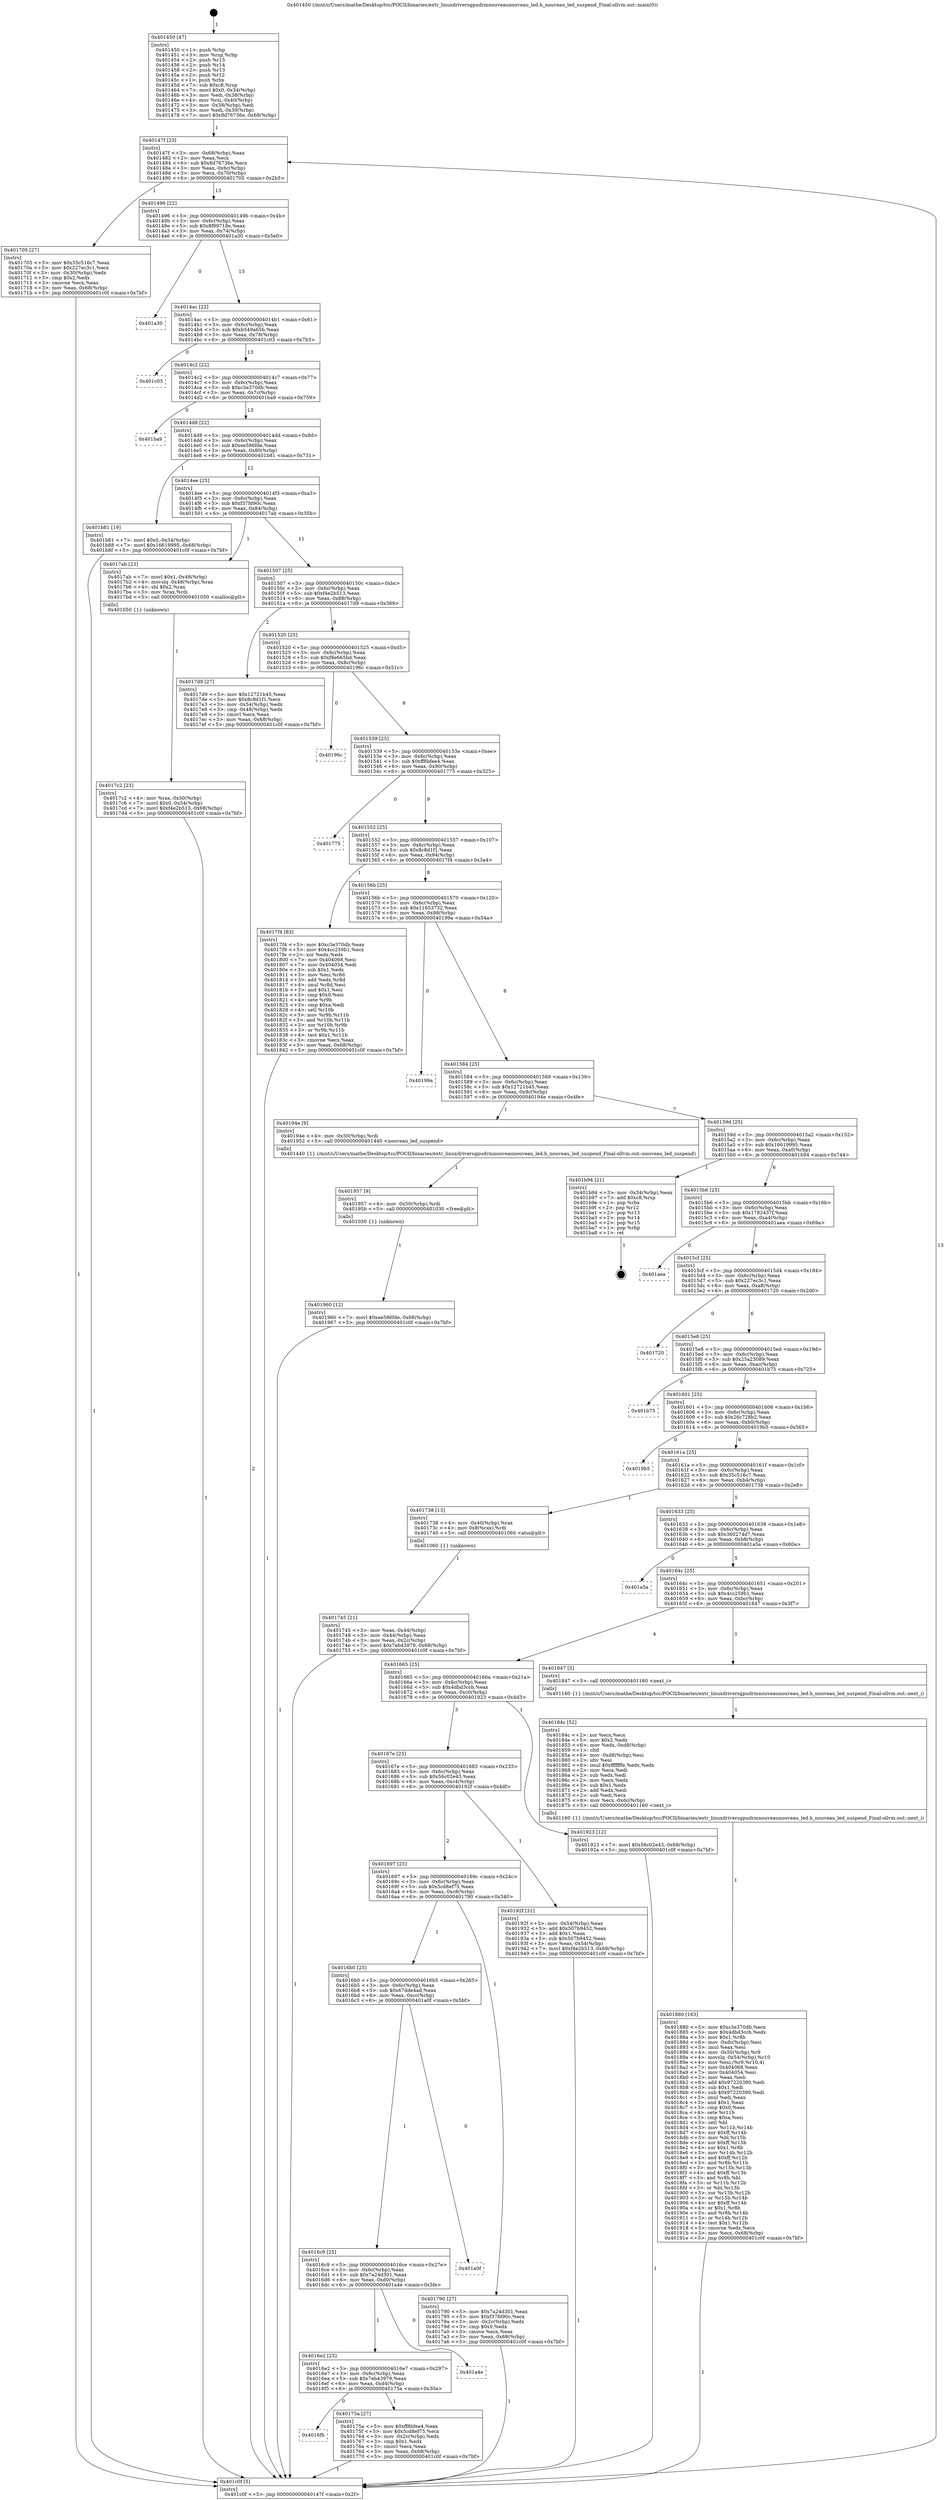 digraph "0x401450" {
  label = "0x401450 (/mnt/c/Users/mathe/Desktop/tcc/POCII/binaries/extr_linuxdriversgpudrmnouveaunouveau_led.h_nouveau_led_suspend_Final-ollvm.out::main(0))"
  labelloc = "t"
  node[shape=record]

  Entry [label="",width=0.3,height=0.3,shape=circle,fillcolor=black,style=filled]
  "0x40147f" [label="{
     0x40147f [23]\l
     | [instrs]\l
     &nbsp;&nbsp;0x40147f \<+3\>: mov -0x68(%rbp),%eax\l
     &nbsp;&nbsp;0x401482 \<+2\>: mov %eax,%ecx\l
     &nbsp;&nbsp;0x401484 \<+6\>: sub $0x8d76736e,%ecx\l
     &nbsp;&nbsp;0x40148a \<+3\>: mov %eax,-0x6c(%rbp)\l
     &nbsp;&nbsp;0x40148d \<+3\>: mov %ecx,-0x70(%rbp)\l
     &nbsp;&nbsp;0x401490 \<+6\>: je 0000000000401705 \<main+0x2b5\>\l
  }"]
  "0x401705" [label="{
     0x401705 [27]\l
     | [instrs]\l
     &nbsp;&nbsp;0x401705 \<+5\>: mov $0x35c516c7,%eax\l
     &nbsp;&nbsp;0x40170a \<+5\>: mov $0x227ec3c1,%ecx\l
     &nbsp;&nbsp;0x40170f \<+3\>: mov -0x30(%rbp),%edx\l
     &nbsp;&nbsp;0x401712 \<+3\>: cmp $0x2,%edx\l
     &nbsp;&nbsp;0x401715 \<+3\>: cmovne %ecx,%eax\l
     &nbsp;&nbsp;0x401718 \<+3\>: mov %eax,-0x68(%rbp)\l
     &nbsp;&nbsp;0x40171b \<+5\>: jmp 0000000000401c0f \<main+0x7bf\>\l
  }"]
  "0x401496" [label="{
     0x401496 [22]\l
     | [instrs]\l
     &nbsp;&nbsp;0x401496 \<+5\>: jmp 000000000040149b \<main+0x4b\>\l
     &nbsp;&nbsp;0x40149b \<+3\>: mov -0x6c(%rbp),%eax\l
     &nbsp;&nbsp;0x40149e \<+5\>: sub $0x8f99718e,%eax\l
     &nbsp;&nbsp;0x4014a3 \<+3\>: mov %eax,-0x74(%rbp)\l
     &nbsp;&nbsp;0x4014a6 \<+6\>: je 0000000000401a30 \<main+0x5e0\>\l
  }"]
  "0x401c0f" [label="{
     0x401c0f [5]\l
     | [instrs]\l
     &nbsp;&nbsp;0x401c0f \<+5\>: jmp 000000000040147f \<main+0x2f\>\l
  }"]
  "0x401450" [label="{
     0x401450 [47]\l
     | [instrs]\l
     &nbsp;&nbsp;0x401450 \<+1\>: push %rbp\l
     &nbsp;&nbsp;0x401451 \<+3\>: mov %rsp,%rbp\l
     &nbsp;&nbsp;0x401454 \<+2\>: push %r15\l
     &nbsp;&nbsp;0x401456 \<+2\>: push %r14\l
     &nbsp;&nbsp;0x401458 \<+2\>: push %r13\l
     &nbsp;&nbsp;0x40145a \<+2\>: push %r12\l
     &nbsp;&nbsp;0x40145c \<+1\>: push %rbx\l
     &nbsp;&nbsp;0x40145d \<+7\>: sub $0xc8,%rsp\l
     &nbsp;&nbsp;0x401464 \<+7\>: movl $0x0,-0x34(%rbp)\l
     &nbsp;&nbsp;0x40146b \<+3\>: mov %edi,-0x38(%rbp)\l
     &nbsp;&nbsp;0x40146e \<+4\>: mov %rsi,-0x40(%rbp)\l
     &nbsp;&nbsp;0x401472 \<+3\>: mov -0x38(%rbp),%edi\l
     &nbsp;&nbsp;0x401475 \<+3\>: mov %edi,-0x30(%rbp)\l
     &nbsp;&nbsp;0x401478 \<+7\>: movl $0x8d76736e,-0x68(%rbp)\l
  }"]
  Exit [label="",width=0.3,height=0.3,shape=circle,fillcolor=black,style=filled,peripheries=2]
  "0x401a30" [label="{
     0x401a30\l
  }", style=dashed]
  "0x4014ac" [label="{
     0x4014ac [22]\l
     | [instrs]\l
     &nbsp;&nbsp;0x4014ac \<+5\>: jmp 00000000004014b1 \<main+0x61\>\l
     &nbsp;&nbsp;0x4014b1 \<+3\>: mov -0x6c(%rbp),%eax\l
     &nbsp;&nbsp;0x4014b4 \<+5\>: sub $0xb549a65b,%eax\l
     &nbsp;&nbsp;0x4014b9 \<+3\>: mov %eax,-0x78(%rbp)\l
     &nbsp;&nbsp;0x4014bc \<+6\>: je 0000000000401c03 \<main+0x7b3\>\l
  }"]
  "0x401960" [label="{
     0x401960 [12]\l
     | [instrs]\l
     &nbsp;&nbsp;0x401960 \<+7\>: movl $0xee586fde,-0x68(%rbp)\l
     &nbsp;&nbsp;0x401967 \<+5\>: jmp 0000000000401c0f \<main+0x7bf\>\l
  }"]
  "0x401c03" [label="{
     0x401c03\l
  }", style=dashed]
  "0x4014c2" [label="{
     0x4014c2 [22]\l
     | [instrs]\l
     &nbsp;&nbsp;0x4014c2 \<+5\>: jmp 00000000004014c7 \<main+0x77\>\l
     &nbsp;&nbsp;0x4014c7 \<+3\>: mov -0x6c(%rbp),%eax\l
     &nbsp;&nbsp;0x4014ca \<+5\>: sub $0xc3e370db,%eax\l
     &nbsp;&nbsp;0x4014cf \<+3\>: mov %eax,-0x7c(%rbp)\l
     &nbsp;&nbsp;0x4014d2 \<+6\>: je 0000000000401ba9 \<main+0x759\>\l
  }"]
  "0x401957" [label="{
     0x401957 [9]\l
     | [instrs]\l
     &nbsp;&nbsp;0x401957 \<+4\>: mov -0x50(%rbp),%rdi\l
     &nbsp;&nbsp;0x40195b \<+5\>: call 0000000000401030 \<free@plt\>\l
     | [calls]\l
     &nbsp;&nbsp;0x401030 \{1\} (unknown)\l
  }"]
  "0x401ba9" [label="{
     0x401ba9\l
  }", style=dashed]
  "0x4014d8" [label="{
     0x4014d8 [22]\l
     | [instrs]\l
     &nbsp;&nbsp;0x4014d8 \<+5\>: jmp 00000000004014dd \<main+0x8d\>\l
     &nbsp;&nbsp;0x4014dd \<+3\>: mov -0x6c(%rbp),%eax\l
     &nbsp;&nbsp;0x4014e0 \<+5\>: sub $0xee586fde,%eax\l
     &nbsp;&nbsp;0x4014e5 \<+3\>: mov %eax,-0x80(%rbp)\l
     &nbsp;&nbsp;0x4014e8 \<+6\>: je 0000000000401b81 \<main+0x731\>\l
  }"]
  "0x401880" [label="{
     0x401880 [163]\l
     | [instrs]\l
     &nbsp;&nbsp;0x401880 \<+5\>: mov $0xc3e370db,%ecx\l
     &nbsp;&nbsp;0x401885 \<+5\>: mov $0x4dbd3ccb,%edx\l
     &nbsp;&nbsp;0x40188a \<+3\>: mov $0x1,%r8b\l
     &nbsp;&nbsp;0x40188d \<+6\>: mov -0xdc(%rbp),%esi\l
     &nbsp;&nbsp;0x401893 \<+3\>: imul %eax,%esi\l
     &nbsp;&nbsp;0x401896 \<+4\>: mov -0x50(%rbp),%r9\l
     &nbsp;&nbsp;0x40189a \<+4\>: movslq -0x54(%rbp),%r10\l
     &nbsp;&nbsp;0x40189e \<+4\>: mov %esi,(%r9,%r10,4)\l
     &nbsp;&nbsp;0x4018a2 \<+7\>: mov 0x404068,%eax\l
     &nbsp;&nbsp;0x4018a9 \<+7\>: mov 0x404054,%esi\l
     &nbsp;&nbsp;0x4018b0 \<+2\>: mov %eax,%edi\l
     &nbsp;&nbsp;0x4018b2 \<+6\>: add $0x97220390,%edi\l
     &nbsp;&nbsp;0x4018b8 \<+3\>: sub $0x1,%edi\l
     &nbsp;&nbsp;0x4018bb \<+6\>: sub $0x97220390,%edi\l
     &nbsp;&nbsp;0x4018c1 \<+3\>: imul %edi,%eax\l
     &nbsp;&nbsp;0x4018c4 \<+3\>: and $0x1,%eax\l
     &nbsp;&nbsp;0x4018c7 \<+3\>: cmp $0x0,%eax\l
     &nbsp;&nbsp;0x4018ca \<+4\>: sete %r11b\l
     &nbsp;&nbsp;0x4018ce \<+3\>: cmp $0xa,%esi\l
     &nbsp;&nbsp;0x4018d1 \<+3\>: setl %bl\l
     &nbsp;&nbsp;0x4018d4 \<+3\>: mov %r11b,%r14b\l
     &nbsp;&nbsp;0x4018d7 \<+4\>: xor $0xff,%r14b\l
     &nbsp;&nbsp;0x4018db \<+3\>: mov %bl,%r15b\l
     &nbsp;&nbsp;0x4018de \<+4\>: xor $0xff,%r15b\l
     &nbsp;&nbsp;0x4018e2 \<+4\>: xor $0x1,%r8b\l
     &nbsp;&nbsp;0x4018e6 \<+3\>: mov %r14b,%r12b\l
     &nbsp;&nbsp;0x4018e9 \<+4\>: and $0xff,%r12b\l
     &nbsp;&nbsp;0x4018ed \<+3\>: and %r8b,%r11b\l
     &nbsp;&nbsp;0x4018f0 \<+3\>: mov %r15b,%r13b\l
     &nbsp;&nbsp;0x4018f3 \<+4\>: and $0xff,%r13b\l
     &nbsp;&nbsp;0x4018f7 \<+3\>: and %r8b,%bl\l
     &nbsp;&nbsp;0x4018fa \<+3\>: or %r11b,%r12b\l
     &nbsp;&nbsp;0x4018fd \<+3\>: or %bl,%r13b\l
     &nbsp;&nbsp;0x401900 \<+3\>: xor %r13b,%r12b\l
     &nbsp;&nbsp;0x401903 \<+3\>: or %r15b,%r14b\l
     &nbsp;&nbsp;0x401906 \<+4\>: xor $0xff,%r14b\l
     &nbsp;&nbsp;0x40190a \<+4\>: or $0x1,%r8b\l
     &nbsp;&nbsp;0x40190e \<+3\>: and %r8b,%r14b\l
     &nbsp;&nbsp;0x401911 \<+3\>: or %r14b,%r12b\l
     &nbsp;&nbsp;0x401914 \<+4\>: test $0x1,%r12b\l
     &nbsp;&nbsp;0x401918 \<+3\>: cmovne %edx,%ecx\l
     &nbsp;&nbsp;0x40191b \<+3\>: mov %ecx,-0x68(%rbp)\l
     &nbsp;&nbsp;0x40191e \<+5\>: jmp 0000000000401c0f \<main+0x7bf\>\l
  }"]
  "0x401b81" [label="{
     0x401b81 [19]\l
     | [instrs]\l
     &nbsp;&nbsp;0x401b81 \<+7\>: movl $0x0,-0x34(%rbp)\l
     &nbsp;&nbsp;0x401b88 \<+7\>: movl $0x16619995,-0x68(%rbp)\l
     &nbsp;&nbsp;0x401b8f \<+5\>: jmp 0000000000401c0f \<main+0x7bf\>\l
  }"]
  "0x4014ee" [label="{
     0x4014ee [25]\l
     | [instrs]\l
     &nbsp;&nbsp;0x4014ee \<+5\>: jmp 00000000004014f3 \<main+0xa3\>\l
     &nbsp;&nbsp;0x4014f3 \<+3\>: mov -0x6c(%rbp),%eax\l
     &nbsp;&nbsp;0x4014f6 \<+5\>: sub $0xf37fd90c,%eax\l
     &nbsp;&nbsp;0x4014fb \<+6\>: mov %eax,-0x84(%rbp)\l
     &nbsp;&nbsp;0x401501 \<+6\>: je 00000000004017ab \<main+0x35b\>\l
  }"]
  "0x40184c" [label="{
     0x40184c [52]\l
     | [instrs]\l
     &nbsp;&nbsp;0x40184c \<+2\>: xor %ecx,%ecx\l
     &nbsp;&nbsp;0x40184e \<+5\>: mov $0x2,%edx\l
     &nbsp;&nbsp;0x401853 \<+6\>: mov %edx,-0xd8(%rbp)\l
     &nbsp;&nbsp;0x401859 \<+1\>: cltd\l
     &nbsp;&nbsp;0x40185a \<+6\>: mov -0xd8(%rbp),%esi\l
     &nbsp;&nbsp;0x401860 \<+2\>: idiv %esi\l
     &nbsp;&nbsp;0x401862 \<+6\>: imul $0xfffffffe,%edx,%edx\l
     &nbsp;&nbsp;0x401868 \<+2\>: mov %ecx,%edi\l
     &nbsp;&nbsp;0x40186a \<+2\>: sub %edx,%edi\l
     &nbsp;&nbsp;0x40186c \<+2\>: mov %ecx,%edx\l
     &nbsp;&nbsp;0x40186e \<+3\>: sub $0x1,%edx\l
     &nbsp;&nbsp;0x401871 \<+2\>: add %edx,%edi\l
     &nbsp;&nbsp;0x401873 \<+2\>: sub %edi,%ecx\l
     &nbsp;&nbsp;0x401875 \<+6\>: mov %ecx,-0xdc(%rbp)\l
     &nbsp;&nbsp;0x40187b \<+5\>: call 0000000000401160 \<next_i\>\l
     | [calls]\l
     &nbsp;&nbsp;0x401160 \{1\} (/mnt/c/Users/mathe/Desktop/tcc/POCII/binaries/extr_linuxdriversgpudrmnouveaunouveau_led.h_nouveau_led_suspend_Final-ollvm.out::next_i)\l
  }"]
  "0x4017ab" [label="{
     0x4017ab [23]\l
     | [instrs]\l
     &nbsp;&nbsp;0x4017ab \<+7\>: movl $0x1,-0x48(%rbp)\l
     &nbsp;&nbsp;0x4017b2 \<+4\>: movslq -0x48(%rbp),%rax\l
     &nbsp;&nbsp;0x4017b6 \<+4\>: shl $0x2,%rax\l
     &nbsp;&nbsp;0x4017ba \<+3\>: mov %rax,%rdi\l
     &nbsp;&nbsp;0x4017bd \<+5\>: call 0000000000401050 \<malloc@plt\>\l
     | [calls]\l
     &nbsp;&nbsp;0x401050 \{1\} (unknown)\l
  }"]
  "0x401507" [label="{
     0x401507 [25]\l
     | [instrs]\l
     &nbsp;&nbsp;0x401507 \<+5\>: jmp 000000000040150c \<main+0xbc\>\l
     &nbsp;&nbsp;0x40150c \<+3\>: mov -0x6c(%rbp),%eax\l
     &nbsp;&nbsp;0x40150f \<+5\>: sub $0xf4e2b513,%eax\l
     &nbsp;&nbsp;0x401514 \<+6\>: mov %eax,-0x88(%rbp)\l
     &nbsp;&nbsp;0x40151a \<+6\>: je 00000000004017d9 \<main+0x389\>\l
  }"]
  "0x4017c2" [label="{
     0x4017c2 [23]\l
     | [instrs]\l
     &nbsp;&nbsp;0x4017c2 \<+4\>: mov %rax,-0x50(%rbp)\l
     &nbsp;&nbsp;0x4017c6 \<+7\>: movl $0x0,-0x54(%rbp)\l
     &nbsp;&nbsp;0x4017cd \<+7\>: movl $0xf4e2b513,-0x68(%rbp)\l
     &nbsp;&nbsp;0x4017d4 \<+5\>: jmp 0000000000401c0f \<main+0x7bf\>\l
  }"]
  "0x4017d9" [label="{
     0x4017d9 [27]\l
     | [instrs]\l
     &nbsp;&nbsp;0x4017d9 \<+5\>: mov $0x12721b45,%eax\l
     &nbsp;&nbsp;0x4017de \<+5\>: mov $0x8c8d1f1,%ecx\l
     &nbsp;&nbsp;0x4017e3 \<+3\>: mov -0x54(%rbp),%edx\l
     &nbsp;&nbsp;0x4017e6 \<+3\>: cmp -0x48(%rbp),%edx\l
     &nbsp;&nbsp;0x4017e9 \<+3\>: cmovl %ecx,%eax\l
     &nbsp;&nbsp;0x4017ec \<+3\>: mov %eax,-0x68(%rbp)\l
     &nbsp;&nbsp;0x4017ef \<+5\>: jmp 0000000000401c0f \<main+0x7bf\>\l
  }"]
  "0x401520" [label="{
     0x401520 [25]\l
     | [instrs]\l
     &nbsp;&nbsp;0x401520 \<+5\>: jmp 0000000000401525 \<main+0xd5\>\l
     &nbsp;&nbsp;0x401525 \<+3\>: mov -0x6c(%rbp),%eax\l
     &nbsp;&nbsp;0x401528 \<+5\>: sub $0xf8e665bd,%eax\l
     &nbsp;&nbsp;0x40152d \<+6\>: mov %eax,-0x8c(%rbp)\l
     &nbsp;&nbsp;0x401533 \<+6\>: je 000000000040196c \<main+0x51c\>\l
  }"]
  "0x4016fb" [label="{
     0x4016fb\l
  }", style=dashed]
  "0x40196c" [label="{
     0x40196c\l
  }", style=dashed]
  "0x401539" [label="{
     0x401539 [25]\l
     | [instrs]\l
     &nbsp;&nbsp;0x401539 \<+5\>: jmp 000000000040153e \<main+0xee\>\l
     &nbsp;&nbsp;0x40153e \<+3\>: mov -0x6c(%rbp),%eax\l
     &nbsp;&nbsp;0x401541 \<+5\>: sub $0xff8bfee4,%eax\l
     &nbsp;&nbsp;0x401546 \<+6\>: mov %eax,-0x90(%rbp)\l
     &nbsp;&nbsp;0x40154c \<+6\>: je 0000000000401775 \<main+0x325\>\l
  }"]
  "0x40175a" [label="{
     0x40175a [27]\l
     | [instrs]\l
     &nbsp;&nbsp;0x40175a \<+5\>: mov $0xff8bfee4,%eax\l
     &nbsp;&nbsp;0x40175f \<+5\>: mov $0x5cd8ef75,%ecx\l
     &nbsp;&nbsp;0x401764 \<+3\>: mov -0x2c(%rbp),%edx\l
     &nbsp;&nbsp;0x401767 \<+3\>: cmp $0x1,%edx\l
     &nbsp;&nbsp;0x40176a \<+3\>: cmovl %ecx,%eax\l
     &nbsp;&nbsp;0x40176d \<+3\>: mov %eax,-0x68(%rbp)\l
     &nbsp;&nbsp;0x401770 \<+5\>: jmp 0000000000401c0f \<main+0x7bf\>\l
  }"]
  "0x401775" [label="{
     0x401775\l
  }", style=dashed]
  "0x401552" [label="{
     0x401552 [25]\l
     | [instrs]\l
     &nbsp;&nbsp;0x401552 \<+5\>: jmp 0000000000401557 \<main+0x107\>\l
     &nbsp;&nbsp;0x401557 \<+3\>: mov -0x6c(%rbp),%eax\l
     &nbsp;&nbsp;0x40155a \<+5\>: sub $0x8c8d1f1,%eax\l
     &nbsp;&nbsp;0x40155f \<+6\>: mov %eax,-0x94(%rbp)\l
     &nbsp;&nbsp;0x401565 \<+6\>: je 00000000004017f4 \<main+0x3a4\>\l
  }"]
  "0x4016e2" [label="{
     0x4016e2 [25]\l
     | [instrs]\l
     &nbsp;&nbsp;0x4016e2 \<+5\>: jmp 00000000004016e7 \<main+0x297\>\l
     &nbsp;&nbsp;0x4016e7 \<+3\>: mov -0x6c(%rbp),%eax\l
     &nbsp;&nbsp;0x4016ea \<+5\>: sub $0x7eb43979,%eax\l
     &nbsp;&nbsp;0x4016ef \<+6\>: mov %eax,-0xd4(%rbp)\l
     &nbsp;&nbsp;0x4016f5 \<+6\>: je 000000000040175a \<main+0x30a\>\l
  }"]
  "0x4017f4" [label="{
     0x4017f4 [83]\l
     | [instrs]\l
     &nbsp;&nbsp;0x4017f4 \<+5\>: mov $0xc3e370db,%eax\l
     &nbsp;&nbsp;0x4017f9 \<+5\>: mov $0x4cc259b1,%ecx\l
     &nbsp;&nbsp;0x4017fe \<+2\>: xor %edx,%edx\l
     &nbsp;&nbsp;0x401800 \<+7\>: mov 0x404068,%esi\l
     &nbsp;&nbsp;0x401807 \<+7\>: mov 0x404054,%edi\l
     &nbsp;&nbsp;0x40180e \<+3\>: sub $0x1,%edx\l
     &nbsp;&nbsp;0x401811 \<+3\>: mov %esi,%r8d\l
     &nbsp;&nbsp;0x401814 \<+3\>: add %edx,%r8d\l
     &nbsp;&nbsp;0x401817 \<+4\>: imul %r8d,%esi\l
     &nbsp;&nbsp;0x40181b \<+3\>: and $0x1,%esi\l
     &nbsp;&nbsp;0x40181e \<+3\>: cmp $0x0,%esi\l
     &nbsp;&nbsp;0x401821 \<+4\>: sete %r9b\l
     &nbsp;&nbsp;0x401825 \<+3\>: cmp $0xa,%edi\l
     &nbsp;&nbsp;0x401828 \<+4\>: setl %r10b\l
     &nbsp;&nbsp;0x40182c \<+3\>: mov %r9b,%r11b\l
     &nbsp;&nbsp;0x40182f \<+3\>: and %r10b,%r11b\l
     &nbsp;&nbsp;0x401832 \<+3\>: xor %r10b,%r9b\l
     &nbsp;&nbsp;0x401835 \<+3\>: or %r9b,%r11b\l
     &nbsp;&nbsp;0x401838 \<+4\>: test $0x1,%r11b\l
     &nbsp;&nbsp;0x40183c \<+3\>: cmovne %ecx,%eax\l
     &nbsp;&nbsp;0x40183f \<+3\>: mov %eax,-0x68(%rbp)\l
     &nbsp;&nbsp;0x401842 \<+5\>: jmp 0000000000401c0f \<main+0x7bf\>\l
  }"]
  "0x40156b" [label="{
     0x40156b [25]\l
     | [instrs]\l
     &nbsp;&nbsp;0x40156b \<+5\>: jmp 0000000000401570 \<main+0x120\>\l
     &nbsp;&nbsp;0x401570 \<+3\>: mov -0x6c(%rbp),%eax\l
     &nbsp;&nbsp;0x401573 \<+5\>: sub $0x11653732,%eax\l
     &nbsp;&nbsp;0x401578 \<+6\>: mov %eax,-0x98(%rbp)\l
     &nbsp;&nbsp;0x40157e \<+6\>: je 000000000040199a \<main+0x54a\>\l
  }"]
  "0x401a4e" [label="{
     0x401a4e\l
  }", style=dashed]
  "0x40199a" [label="{
     0x40199a\l
  }", style=dashed]
  "0x401584" [label="{
     0x401584 [25]\l
     | [instrs]\l
     &nbsp;&nbsp;0x401584 \<+5\>: jmp 0000000000401589 \<main+0x139\>\l
     &nbsp;&nbsp;0x401589 \<+3\>: mov -0x6c(%rbp),%eax\l
     &nbsp;&nbsp;0x40158c \<+5\>: sub $0x12721b45,%eax\l
     &nbsp;&nbsp;0x401591 \<+6\>: mov %eax,-0x9c(%rbp)\l
     &nbsp;&nbsp;0x401597 \<+6\>: je 000000000040194e \<main+0x4fe\>\l
  }"]
  "0x4016c9" [label="{
     0x4016c9 [25]\l
     | [instrs]\l
     &nbsp;&nbsp;0x4016c9 \<+5\>: jmp 00000000004016ce \<main+0x27e\>\l
     &nbsp;&nbsp;0x4016ce \<+3\>: mov -0x6c(%rbp),%eax\l
     &nbsp;&nbsp;0x4016d1 \<+5\>: sub $0x7a24d301,%eax\l
     &nbsp;&nbsp;0x4016d6 \<+6\>: mov %eax,-0xd0(%rbp)\l
     &nbsp;&nbsp;0x4016dc \<+6\>: je 0000000000401a4e \<main+0x5fe\>\l
  }"]
  "0x40194e" [label="{
     0x40194e [9]\l
     | [instrs]\l
     &nbsp;&nbsp;0x40194e \<+4\>: mov -0x50(%rbp),%rdi\l
     &nbsp;&nbsp;0x401952 \<+5\>: call 0000000000401440 \<nouveau_led_suspend\>\l
     | [calls]\l
     &nbsp;&nbsp;0x401440 \{1\} (/mnt/c/Users/mathe/Desktop/tcc/POCII/binaries/extr_linuxdriversgpudrmnouveaunouveau_led.h_nouveau_led_suspend_Final-ollvm.out::nouveau_led_suspend)\l
  }"]
  "0x40159d" [label="{
     0x40159d [25]\l
     | [instrs]\l
     &nbsp;&nbsp;0x40159d \<+5\>: jmp 00000000004015a2 \<main+0x152\>\l
     &nbsp;&nbsp;0x4015a2 \<+3\>: mov -0x6c(%rbp),%eax\l
     &nbsp;&nbsp;0x4015a5 \<+5\>: sub $0x16619995,%eax\l
     &nbsp;&nbsp;0x4015aa \<+6\>: mov %eax,-0xa0(%rbp)\l
     &nbsp;&nbsp;0x4015b0 \<+6\>: je 0000000000401b94 \<main+0x744\>\l
  }"]
  "0x401a0f" [label="{
     0x401a0f\l
  }", style=dashed]
  "0x401b94" [label="{
     0x401b94 [21]\l
     | [instrs]\l
     &nbsp;&nbsp;0x401b94 \<+3\>: mov -0x34(%rbp),%eax\l
     &nbsp;&nbsp;0x401b97 \<+7\>: add $0xc8,%rsp\l
     &nbsp;&nbsp;0x401b9e \<+1\>: pop %rbx\l
     &nbsp;&nbsp;0x401b9f \<+2\>: pop %r12\l
     &nbsp;&nbsp;0x401ba1 \<+2\>: pop %r13\l
     &nbsp;&nbsp;0x401ba3 \<+2\>: pop %r14\l
     &nbsp;&nbsp;0x401ba5 \<+2\>: pop %r15\l
     &nbsp;&nbsp;0x401ba7 \<+1\>: pop %rbp\l
     &nbsp;&nbsp;0x401ba8 \<+1\>: ret\l
  }"]
  "0x4015b6" [label="{
     0x4015b6 [25]\l
     | [instrs]\l
     &nbsp;&nbsp;0x4015b6 \<+5\>: jmp 00000000004015bb \<main+0x16b\>\l
     &nbsp;&nbsp;0x4015bb \<+3\>: mov -0x6c(%rbp),%eax\l
     &nbsp;&nbsp;0x4015be \<+5\>: sub $0x1782437f,%eax\l
     &nbsp;&nbsp;0x4015c3 \<+6\>: mov %eax,-0xa4(%rbp)\l
     &nbsp;&nbsp;0x4015c9 \<+6\>: je 0000000000401aea \<main+0x69a\>\l
  }"]
  "0x4016b0" [label="{
     0x4016b0 [25]\l
     | [instrs]\l
     &nbsp;&nbsp;0x4016b0 \<+5\>: jmp 00000000004016b5 \<main+0x265\>\l
     &nbsp;&nbsp;0x4016b5 \<+3\>: mov -0x6c(%rbp),%eax\l
     &nbsp;&nbsp;0x4016b8 \<+5\>: sub $0x67dde4ad,%eax\l
     &nbsp;&nbsp;0x4016bd \<+6\>: mov %eax,-0xcc(%rbp)\l
     &nbsp;&nbsp;0x4016c3 \<+6\>: je 0000000000401a0f \<main+0x5bf\>\l
  }"]
  "0x401aea" [label="{
     0x401aea\l
  }", style=dashed]
  "0x4015cf" [label="{
     0x4015cf [25]\l
     | [instrs]\l
     &nbsp;&nbsp;0x4015cf \<+5\>: jmp 00000000004015d4 \<main+0x184\>\l
     &nbsp;&nbsp;0x4015d4 \<+3\>: mov -0x6c(%rbp),%eax\l
     &nbsp;&nbsp;0x4015d7 \<+5\>: sub $0x227ec3c1,%eax\l
     &nbsp;&nbsp;0x4015dc \<+6\>: mov %eax,-0xa8(%rbp)\l
     &nbsp;&nbsp;0x4015e2 \<+6\>: je 0000000000401720 \<main+0x2d0\>\l
  }"]
  "0x401790" [label="{
     0x401790 [27]\l
     | [instrs]\l
     &nbsp;&nbsp;0x401790 \<+5\>: mov $0x7a24d301,%eax\l
     &nbsp;&nbsp;0x401795 \<+5\>: mov $0xf37fd90c,%ecx\l
     &nbsp;&nbsp;0x40179a \<+3\>: mov -0x2c(%rbp),%edx\l
     &nbsp;&nbsp;0x40179d \<+3\>: cmp $0x0,%edx\l
     &nbsp;&nbsp;0x4017a0 \<+3\>: cmove %ecx,%eax\l
     &nbsp;&nbsp;0x4017a3 \<+3\>: mov %eax,-0x68(%rbp)\l
     &nbsp;&nbsp;0x4017a6 \<+5\>: jmp 0000000000401c0f \<main+0x7bf\>\l
  }"]
  "0x401720" [label="{
     0x401720\l
  }", style=dashed]
  "0x4015e8" [label="{
     0x4015e8 [25]\l
     | [instrs]\l
     &nbsp;&nbsp;0x4015e8 \<+5\>: jmp 00000000004015ed \<main+0x19d\>\l
     &nbsp;&nbsp;0x4015ed \<+3\>: mov -0x6c(%rbp),%eax\l
     &nbsp;&nbsp;0x4015f0 \<+5\>: sub $0x25a23089,%eax\l
     &nbsp;&nbsp;0x4015f5 \<+6\>: mov %eax,-0xac(%rbp)\l
     &nbsp;&nbsp;0x4015fb \<+6\>: je 0000000000401b75 \<main+0x725\>\l
  }"]
  "0x401697" [label="{
     0x401697 [25]\l
     | [instrs]\l
     &nbsp;&nbsp;0x401697 \<+5\>: jmp 000000000040169c \<main+0x24c\>\l
     &nbsp;&nbsp;0x40169c \<+3\>: mov -0x6c(%rbp),%eax\l
     &nbsp;&nbsp;0x40169f \<+5\>: sub $0x5cd8ef75,%eax\l
     &nbsp;&nbsp;0x4016a4 \<+6\>: mov %eax,-0xc8(%rbp)\l
     &nbsp;&nbsp;0x4016aa \<+6\>: je 0000000000401790 \<main+0x340\>\l
  }"]
  "0x401b75" [label="{
     0x401b75\l
  }", style=dashed]
  "0x401601" [label="{
     0x401601 [25]\l
     | [instrs]\l
     &nbsp;&nbsp;0x401601 \<+5\>: jmp 0000000000401606 \<main+0x1b6\>\l
     &nbsp;&nbsp;0x401606 \<+3\>: mov -0x6c(%rbp),%eax\l
     &nbsp;&nbsp;0x401609 \<+5\>: sub $0x26c728b2,%eax\l
     &nbsp;&nbsp;0x40160e \<+6\>: mov %eax,-0xb0(%rbp)\l
     &nbsp;&nbsp;0x401614 \<+6\>: je 00000000004019b5 \<main+0x565\>\l
  }"]
  "0x40192f" [label="{
     0x40192f [31]\l
     | [instrs]\l
     &nbsp;&nbsp;0x40192f \<+3\>: mov -0x54(%rbp),%eax\l
     &nbsp;&nbsp;0x401932 \<+5\>: add $0x507b9452,%eax\l
     &nbsp;&nbsp;0x401937 \<+3\>: add $0x1,%eax\l
     &nbsp;&nbsp;0x40193a \<+5\>: sub $0x507b9452,%eax\l
     &nbsp;&nbsp;0x40193f \<+3\>: mov %eax,-0x54(%rbp)\l
     &nbsp;&nbsp;0x401942 \<+7\>: movl $0xf4e2b513,-0x68(%rbp)\l
     &nbsp;&nbsp;0x401949 \<+5\>: jmp 0000000000401c0f \<main+0x7bf\>\l
  }"]
  "0x4019b5" [label="{
     0x4019b5\l
  }", style=dashed]
  "0x40161a" [label="{
     0x40161a [25]\l
     | [instrs]\l
     &nbsp;&nbsp;0x40161a \<+5\>: jmp 000000000040161f \<main+0x1cf\>\l
     &nbsp;&nbsp;0x40161f \<+3\>: mov -0x6c(%rbp),%eax\l
     &nbsp;&nbsp;0x401622 \<+5\>: sub $0x35c516c7,%eax\l
     &nbsp;&nbsp;0x401627 \<+6\>: mov %eax,-0xb4(%rbp)\l
     &nbsp;&nbsp;0x40162d \<+6\>: je 0000000000401738 \<main+0x2e8\>\l
  }"]
  "0x40167e" [label="{
     0x40167e [25]\l
     | [instrs]\l
     &nbsp;&nbsp;0x40167e \<+5\>: jmp 0000000000401683 \<main+0x233\>\l
     &nbsp;&nbsp;0x401683 \<+3\>: mov -0x6c(%rbp),%eax\l
     &nbsp;&nbsp;0x401686 \<+5\>: sub $0x56c02e43,%eax\l
     &nbsp;&nbsp;0x40168b \<+6\>: mov %eax,-0xc4(%rbp)\l
     &nbsp;&nbsp;0x401691 \<+6\>: je 000000000040192f \<main+0x4df\>\l
  }"]
  "0x401738" [label="{
     0x401738 [13]\l
     | [instrs]\l
     &nbsp;&nbsp;0x401738 \<+4\>: mov -0x40(%rbp),%rax\l
     &nbsp;&nbsp;0x40173c \<+4\>: mov 0x8(%rax),%rdi\l
     &nbsp;&nbsp;0x401740 \<+5\>: call 0000000000401060 \<atoi@plt\>\l
     | [calls]\l
     &nbsp;&nbsp;0x401060 \{1\} (unknown)\l
  }"]
  "0x401633" [label="{
     0x401633 [25]\l
     | [instrs]\l
     &nbsp;&nbsp;0x401633 \<+5\>: jmp 0000000000401638 \<main+0x1e8\>\l
     &nbsp;&nbsp;0x401638 \<+3\>: mov -0x6c(%rbp),%eax\l
     &nbsp;&nbsp;0x40163b \<+5\>: sub $0x360274d7,%eax\l
     &nbsp;&nbsp;0x401640 \<+6\>: mov %eax,-0xb8(%rbp)\l
     &nbsp;&nbsp;0x401646 \<+6\>: je 0000000000401a5a \<main+0x60a\>\l
  }"]
  "0x401745" [label="{
     0x401745 [21]\l
     | [instrs]\l
     &nbsp;&nbsp;0x401745 \<+3\>: mov %eax,-0x44(%rbp)\l
     &nbsp;&nbsp;0x401748 \<+3\>: mov -0x44(%rbp),%eax\l
     &nbsp;&nbsp;0x40174b \<+3\>: mov %eax,-0x2c(%rbp)\l
     &nbsp;&nbsp;0x40174e \<+7\>: movl $0x7eb43979,-0x68(%rbp)\l
     &nbsp;&nbsp;0x401755 \<+5\>: jmp 0000000000401c0f \<main+0x7bf\>\l
  }"]
  "0x401923" [label="{
     0x401923 [12]\l
     | [instrs]\l
     &nbsp;&nbsp;0x401923 \<+7\>: movl $0x56c02e43,-0x68(%rbp)\l
     &nbsp;&nbsp;0x40192a \<+5\>: jmp 0000000000401c0f \<main+0x7bf\>\l
  }"]
  "0x401a5a" [label="{
     0x401a5a\l
  }", style=dashed]
  "0x40164c" [label="{
     0x40164c [25]\l
     | [instrs]\l
     &nbsp;&nbsp;0x40164c \<+5\>: jmp 0000000000401651 \<main+0x201\>\l
     &nbsp;&nbsp;0x401651 \<+3\>: mov -0x6c(%rbp),%eax\l
     &nbsp;&nbsp;0x401654 \<+5\>: sub $0x4cc259b1,%eax\l
     &nbsp;&nbsp;0x401659 \<+6\>: mov %eax,-0xbc(%rbp)\l
     &nbsp;&nbsp;0x40165f \<+6\>: je 0000000000401847 \<main+0x3f7\>\l
  }"]
  "0x401665" [label="{
     0x401665 [25]\l
     | [instrs]\l
     &nbsp;&nbsp;0x401665 \<+5\>: jmp 000000000040166a \<main+0x21a\>\l
     &nbsp;&nbsp;0x40166a \<+3\>: mov -0x6c(%rbp),%eax\l
     &nbsp;&nbsp;0x40166d \<+5\>: sub $0x4dbd3ccb,%eax\l
     &nbsp;&nbsp;0x401672 \<+6\>: mov %eax,-0xc0(%rbp)\l
     &nbsp;&nbsp;0x401678 \<+6\>: je 0000000000401923 \<main+0x4d3\>\l
  }"]
  "0x401847" [label="{
     0x401847 [5]\l
     | [instrs]\l
     &nbsp;&nbsp;0x401847 \<+5\>: call 0000000000401160 \<next_i\>\l
     | [calls]\l
     &nbsp;&nbsp;0x401160 \{1\} (/mnt/c/Users/mathe/Desktop/tcc/POCII/binaries/extr_linuxdriversgpudrmnouveaunouveau_led.h_nouveau_led_suspend_Final-ollvm.out::next_i)\l
  }"]
  Entry -> "0x401450" [label=" 1"]
  "0x40147f" -> "0x401705" [label=" 1"]
  "0x40147f" -> "0x401496" [label=" 13"]
  "0x401705" -> "0x401c0f" [label=" 1"]
  "0x401450" -> "0x40147f" [label=" 1"]
  "0x401c0f" -> "0x40147f" [label=" 13"]
  "0x401b94" -> Exit [label=" 1"]
  "0x401496" -> "0x401a30" [label=" 0"]
  "0x401496" -> "0x4014ac" [label=" 13"]
  "0x401b81" -> "0x401c0f" [label=" 1"]
  "0x4014ac" -> "0x401c03" [label=" 0"]
  "0x4014ac" -> "0x4014c2" [label=" 13"]
  "0x401960" -> "0x401c0f" [label=" 1"]
  "0x4014c2" -> "0x401ba9" [label=" 0"]
  "0x4014c2" -> "0x4014d8" [label=" 13"]
  "0x401957" -> "0x401960" [label=" 1"]
  "0x4014d8" -> "0x401b81" [label=" 1"]
  "0x4014d8" -> "0x4014ee" [label=" 12"]
  "0x40194e" -> "0x401957" [label=" 1"]
  "0x4014ee" -> "0x4017ab" [label=" 1"]
  "0x4014ee" -> "0x401507" [label=" 11"]
  "0x40192f" -> "0x401c0f" [label=" 1"]
  "0x401507" -> "0x4017d9" [label=" 2"]
  "0x401507" -> "0x401520" [label=" 9"]
  "0x401923" -> "0x401c0f" [label=" 1"]
  "0x401520" -> "0x40196c" [label=" 0"]
  "0x401520" -> "0x401539" [label=" 9"]
  "0x401880" -> "0x401c0f" [label=" 1"]
  "0x401539" -> "0x401775" [label=" 0"]
  "0x401539" -> "0x401552" [label=" 9"]
  "0x40184c" -> "0x401880" [label=" 1"]
  "0x401552" -> "0x4017f4" [label=" 1"]
  "0x401552" -> "0x40156b" [label=" 8"]
  "0x4017f4" -> "0x401c0f" [label=" 1"]
  "0x40156b" -> "0x40199a" [label=" 0"]
  "0x40156b" -> "0x401584" [label=" 8"]
  "0x4017d9" -> "0x401c0f" [label=" 2"]
  "0x401584" -> "0x40194e" [label=" 1"]
  "0x401584" -> "0x40159d" [label=" 7"]
  "0x4017ab" -> "0x4017c2" [label=" 1"]
  "0x40159d" -> "0x401b94" [label=" 1"]
  "0x40159d" -> "0x4015b6" [label=" 6"]
  "0x401790" -> "0x401c0f" [label=" 1"]
  "0x4015b6" -> "0x401aea" [label=" 0"]
  "0x4015b6" -> "0x4015cf" [label=" 6"]
  "0x4016e2" -> "0x4016fb" [label=" 0"]
  "0x4015cf" -> "0x401720" [label=" 0"]
  "0x4015cf" -> "0x4015e8" [label=" 6"]
  "0x4016e2" -> "0x40175a" [label=" 1"]
  "0x4015e8" -> "0x401b75" [label=" 0"]
  "0x4015e8" -> "0x401601" [label=" 6"]
  "0x4016c9" -> "0x4016e2" [label=" 1"]
  "0x401601" -> "0x4019b5" [label=" 0"]
  "0x401601" -> "0x40161a" [label=" 6"]
  "0x4016c9" -> "0x401a4e" [label=" 0"]
  "0x40161a" -> "0x401738" [label=" 1"]
  "0x40161a" -> "0x401633" [label=" 5"]
  "0x401738" -> "0x401745" [label=" 1"]
  "0x401745" -> "0x401c0f" [label=" 1"]
  "0x4016b0" -> "0x4016c9" [label=" 1"]
  "0x401633" -> "0x401a5a" [label=" 0"]
  "0x401633" -> "0x40164c" [label=" 5"]
  "0x4016b0" -> "0x401a0f" [label=" 0"]
  "0x40164c" -> "0x401847" [label=" 1"]
  "0x40164c" -> "0x401665" [label=" 4"]
  "0x40175a" -> "0x401c0f" [label=" 1"]
  "0x401665" -> "0x401923" [label=" 1"]
  "0x401665" -> "0x40167e" [label=" 3"]
  "0x4017c2" -> "0x401c0f" [label=" 1"]
  "0x40167e" -> "0x40192f" [label=" 1"]
  "0x40167e" -> "0x401697" [label=" 2"]
  "0x401847" -> "0x40184c" [label=" 1"]
  "0x401697" -> "0x401790" [label=" 1"]
  "0x401697" -> "0x4016b0" [label=" 1"]
}
